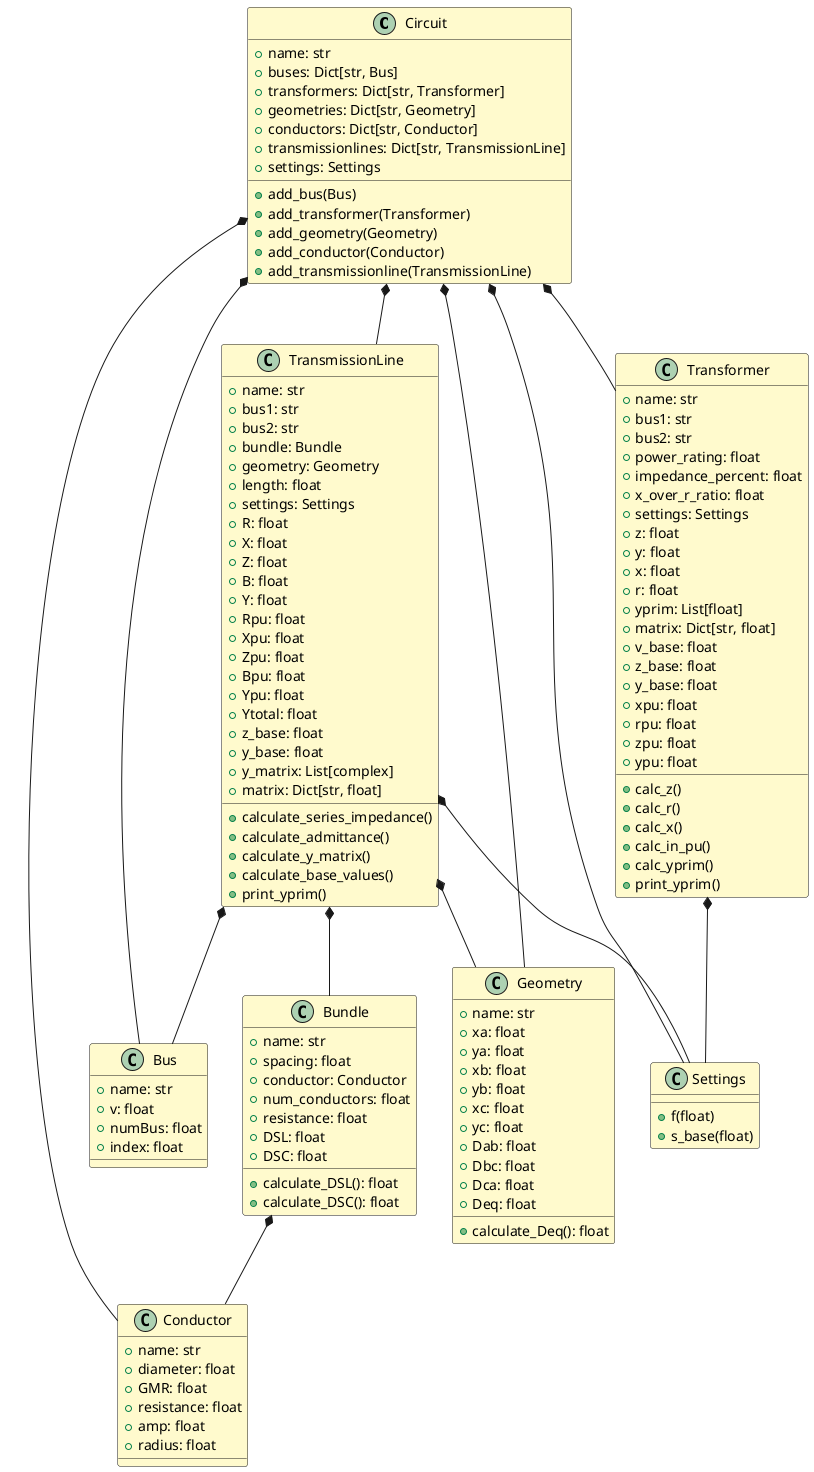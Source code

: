 @startuml
'https://plantuml.com/class-diagram

skinparam ClassBackgroundColor #LemonChiffon

class Circuit{
    +name: str
    +buses: Dict[str, Bus]
    +transformers: Dict[str, Transformer]
    +geometries: Dict[str, Geometry]
    +conductors: Dict[str, Conductor]
    +transmissionlines: Dict[str, TransmissionLine]
    +settings: Settings

    +add_bus(Bus)
    +add_transformer(Transformer)
    +add_geometry(Geometry)
    +add_conductor(Conductor)
    +add_transmissionline(TransmissionLine)
    }

class Bus {
    +name: str
    +v: float
    +numBus: float
    +index: float
    }

class Bundle {
    +name: str
    +spacing: float
    +conductor: Conductor
    +num_conductors: float
    +resistance: float
    +DSL: float
    +DSC: float
    +calculate_DSL(): float
    +calculate_DSC(): float
    }

class Conductor {
    +name: str
    +diameter: float
    +GMR: float
    +resistance: float
    +amp: float
    +radius: float
    }

class Geometry{
    +name: str
    +xa: float
    +ya: float
    +xb: float
    +yb: float
    +xc: float
    +yc: float
    +Dab: float
    +Dbc: float
    +Dca: float
    +Deq: float
    +calculate_Deq(): float
    }

class Transformer {
    +name: str
    +bus1: str
    +bus2: str
    +power_rating: float
    +impedance_percent: float
    +x_over_r_ratio: float
    +settings: Settings
    +z: float
    +y: float
    +x: float
    +r: float
    +yprim: List[float]
    +matrix: Dict[str, float]
    +v_base: float
    +z_base: float
    +y_base: float
    +xpu: float
    +rpu: float
    +zpu: float
    +ypu: float

    +calc_z()
    +calc_r()
    +calc_x()
    +calc_in_pu()
    +calc_yprim()
    +print_yprim()
    }

class TransmissionLine {
    +name: str
    +bus1: str
    +bus2: str
    +bundle: Bundle
    +geometry: Geometry
    +length: float
    +settings: Settings
    +R: float
    +X: float
    +Z: float
    +B: float
    +Y: float
    +Rpu: float
    +Xpu: float
    +Zpu: float
    +Bpu: float
    +Ypu: float
    +Ytotal: float
    +z_base: float
    +y_base: float
    +y_matrix: List[complex]
    +matrix: Dict[str, float]

    +calculate_series_impedance()
    +calculate_admittance()
    +calculate_y_matrix()
    +calculate_base_values()
    +print_yprim()
    }


class Settings{
    +f(float)
    +s_base(float)
}

Circuit *-- Transformer
Circuit *-- Bus
Circuit *-- TransmissionLine
Circuit *-- Geometry
Circuit *-- Conductor
Circuit *-- Settings

TransmissionLine *-- Geometry
TransmissionLine *-- Bundle
TransmissionLine *-- Bus
TransmissionLine *-- Settings

Bundle *-- Conductor

Transformer *-- Settings









@enduml
